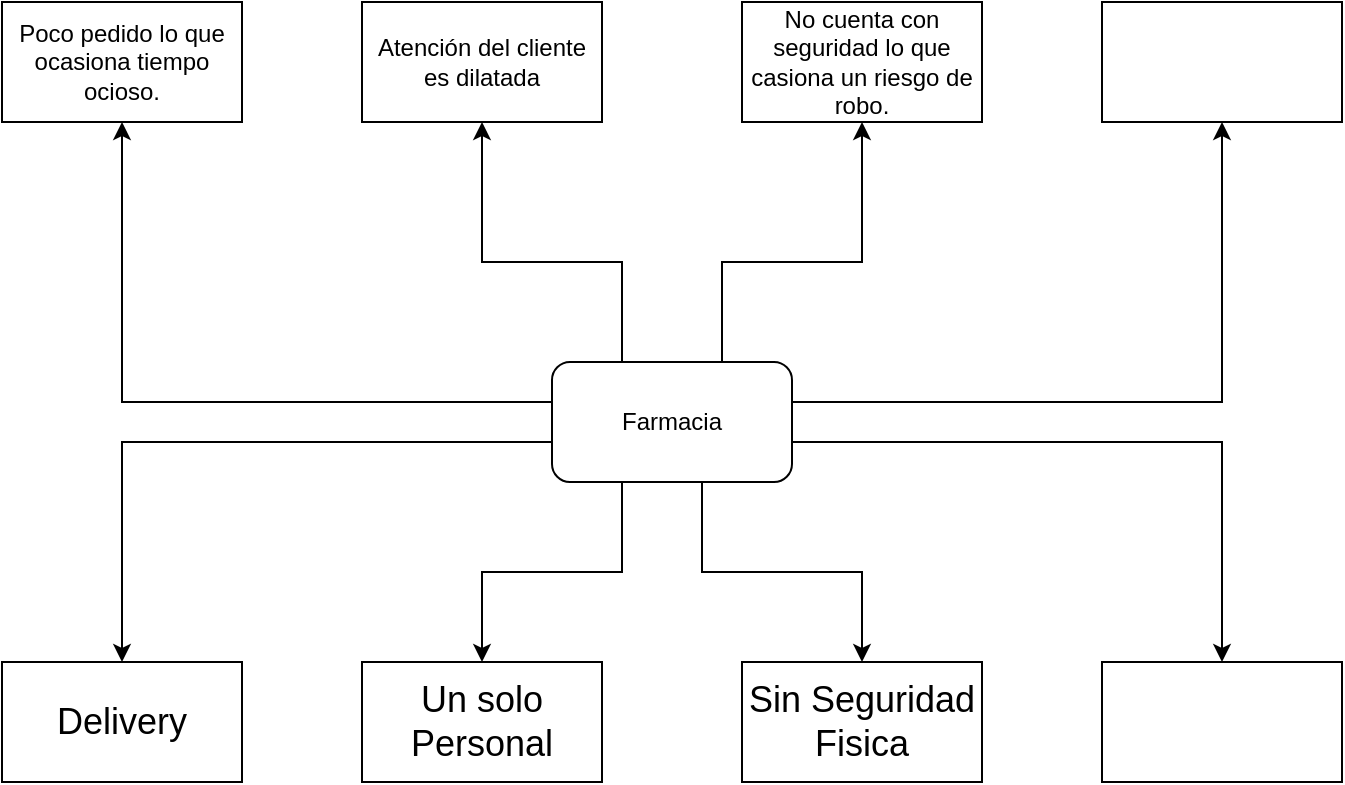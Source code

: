 <mxfile version="15.2.9" type="github">
  <diagram id="HH90fkcPhL-93UxlUaUp" name="Page-1">
    <mxGraphModel dx="1108" dy="460" grid="1" gridSize="10" guides="1" tooltips="1" connect="1" arrows="1" fold="1" page="1" pageScale="1" pageWidth="850" pageHeight="1100" math="0" shadow="0">
      <root>
        <mxCell id="0" />
        <mxCell id="1" parent="0" />
        <mxCell id="ntDin23o4ldh8fsxS32q-2" value="&lt;font style=&quot;font-size: 18px&quot;&gt;Delivery&lt;/font&gt;" style="rounded=0;whiteSpace=wrap;html=1;" vertex="1" parent="1">
          <mxGeometry x="90" y="360" width="120" height="60" as="geometry" />
        </mxCell>
        <mxCell id="ntDin23o4ldh8fsxS32q-3" value="&lt;font style=&quot;font-size: 18px&quot;&gt;Un solo Personal&lt;/font&gt;" style="rounded=0;whiteSpace=wrap;html=1;" vertex="1" parent="1">
          <mxGeometry x="270" y="360" width="120" height="60" as="geometry" />
        </mxCell>
        <mxCell id="ntDin23o4ldh8fsxS32q-4" value="&lt;font style=&quot;font-size: 18px&quot;&gt;Sin Seguridad Fisica&lt;/font&gt;" style="rounded=0;whiteSpace=wrap;html=1;" vertex="1" parent="1">
          <mxGeometry x="460" y="360" width="120" height="60" as="geometry" />
        </mxCell>
        <mxCell id="ntDin23o4ldh8fsxS32q-14" style="edgeStyle=orthogonalEdgeStyle;rounded=0;orthogonalLoop=1;jettySize=auto;html=1;entryX=0.5;entryY=1;entryDx=0;entryDy=0;" edge="1" parent="1" source="ntDin23o4ldh8fsxS32q-6" target="ntDin23o4ldh8fsxS32q-7">
          <mxGeometry relative="1" as="geometry">
            <Array as="points">
              <mxPoint x="150" y="230" />
            </Array>
          </mxGeometry>
        </mxCell>
        <mxCell id="ntDin23o4ldh8fsxS32q-15" style="edgeStyle=orthogonalEdgeStyle;rounded=0;orthogonalLoop=1;jettySize=auto;html=1;" edge="1" parent="1" source="ntDin23o4ldh8fsxS32q-6" target="ntDin23o4ldh8fsxS32q-8">
          <mxGeometry relative="1" as="geometry">
            <Array as="points">
              <mxPoint x="400" y="160" />
              <mxPoint x="330" y="160" />
            </Array>
          </mxGeometry>
        </mxCell>
        <mxCell id="ntDin23o4ldh8fsxS32q-16" style="edgeStyle=orthogonalEdgeStyle;rounded=0;orthogonalLoop=1;jettySize=auto;html=1;" edge="1" parent="1" source="ntDin23o4ldh8fsxS32q-6" target="ntDin23o4ldh8fsxS32q-10">
          <mxGeometry relative="1" as="geometry">
            <Array as="points">
              <mxPoint x="450" y="160" />
              <mxPoint x="520" y="160" />
            </Array>
          </mxGeometry>
        </mxCell>
        <mxCell id="ntDin23o4ldh8fsxS32q-17" style="edgeStyle=orthogonalEdgeStyle;rounded=0;orthogonalLoop=1;jettySize=auto;html=1;entryX=0.5;entryY=1;entryDx=0;entryDy=0;" edge="1" parent="1" source="ntDin23o4ldh8fsxS32q-6" target="ntDin23o4ldh8fsxS32q-11">
          <mxGeometry relative="1" as="geometry">
            <Array as="points">
              <mxPoint x="700" y="230" />
            </Array>
          </mxGeometry>
        </mxCell>
        <mxCell id="ntDin23o4ldh8fsxS32q-18" style="edgeStyle=orthogonalEdgeStyle;rounded=0;orthogonalLoop=1;jettySize=auto;html=1;entryX=0.5;entryY=0;entryDx=0;entryDy=0;" edge="1" parent="1" source="ntDin23o4ldh8fsxS32q-6" target="ntDin23o4ldh8fsxS32q-2">
          <mxGeometry relative="1" as="geometry">
            <Array as="points">
              <mxPoint x="150" y="250" />
            </Array>
          </mxGeometry>
        </mxCell>
        <mxCell id="ntDin23o4ldh8fsxS32q-19" style="edgeStyle=orthogonalEdgeStyle;rounded=0;orthogonalLoop=1;jettySize=auto;html=1;entryX=0.5;entryY=0;entryDx=0;entryDy=0;" edge="1" parent="1" source="ntDin23o4ldh8fsxS32q-6" target="ntDin23o4ldh8fsxS32q-3">
          <mxGeometry relative="1" as="geometry">
            <Array as="points">
              <mxPoint x="400" y="315" />
              <mxPoint x="330" y="315" />
            </Array>
          </mxGeometry>
        </mxCell>
        <mxCell id="ntDin23o4ldh8fsxS32q-20" style="edgeStyle=orthogonalEdgeStyle;rounded=0;orthogonalLoop=1;jettySize=auto;html=1;entryX=0.5;entryY=0;entryDx=0;entryDy=0;" edge="1" parent="1" source="ntDin23o4ldh8fsxS32q-6" target="ntDin23o4ldh8fsxS32q-4">
          <mxGeometry relative="1" as="geometry">
            <Array as="points">
              <mxPoint x="440" y="315" />
              <mxPoint x="520" y="315" />
            </Array>
          </mxGeometry>
        </mxCell>
        <mxCell id="ntDin23o4ldh8fsxS32q-21" style="edgeStyle=orthogonalEdgeStyle;rounded=0;orthogonalLoop=1;jettySize=auto;html=1;entryX=0.5;entryY=0;entryDx=0;entryDy=0;" edge="1" parent="1" source="ntDin23o4ldh8fsxS32q-6" target="ntDin23o4ldh8fsxS32q-12">
          <mxGeometry relative="1" as="geometry">
            <Array as="points">
              <mxPoint x="700" y="250" />
            </Array>
          </mxGeometry>
        </mxCell>
        <mxCell id="ntDin23o4ldh8fsxS32q-6" value="Farmacia" style="rounded=1;whiteSpace=wrap;html=1;" vertex="1" parent="1">
          <mxGeometry x="365" y="210" width="120" height="60" as="geometry" />
        </mxCell>
        <mxCell id="ntDin23o4ldh8fsxS32q-7" value="Poco pedido lo que ocasiona tiempo ocioso." style="rounded=0;whiteSpace=wrap;html=1;fillColor=#FFFFFF;strokeColor=#000000;" vertex="1" parent="1">
          <mxGeometry x="90" y="30" width="120" height="60" as="geometry" />
        </mxCell>
        <mxCell id="ntDin23o4ldh8fsxS32q-8" value="Atención del cliente es dilatada" style="rounded=0;whiteSpace=wrap;html=1;" vertex="1" parent="1">
          <mxGeometry x="270" y="30" width="120" height="60" as="geometry" />
        </mxCell>
        <mxCell id="ntDin23o4ldh8fsxS32q-10" value="No cuenta con seguridad lo que casiona un riesgo de robo." style="rounded=0;whiteSpace=wrap;html=1;" vertex="1" parent="1">
          <mxGeometry x="460" y="30" width="120" height="60" as="geometry" />
        </mxCell>
        <mxCell id="ntDin23o4ldh8fsxS32q-11" value="" style="rounded=0;whiteSpace=wrap;html=1;" vertex="1" parent="1">
          <mxGeometry x="640" y="30" width="120" height="60" as="geometry" />
        </mxCell>
        <mxCell id="ntDin23o4ldh8fsxS32q-12" value="" style="rounded=0;whiteSpace=wrap;html=1;" vertex="1" parent="1">
          <mxGeometry x="640" y="360" width="120" height="60" as="geometry" />
        </mxCell>
      </root>
    </mxGraphModel>
  </diagram>
</mxfile>
